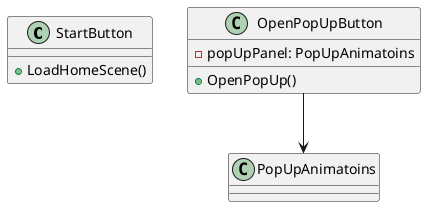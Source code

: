 @startuml
class StartButton {
    + LoadHomeScene()
}

class OpenPopUpButton {
    - popUpPanel: PopUpAnimatoins
    + OpenPopUp()
}

OpenPopUpButton --> PopUpAnimatoins
@enduml